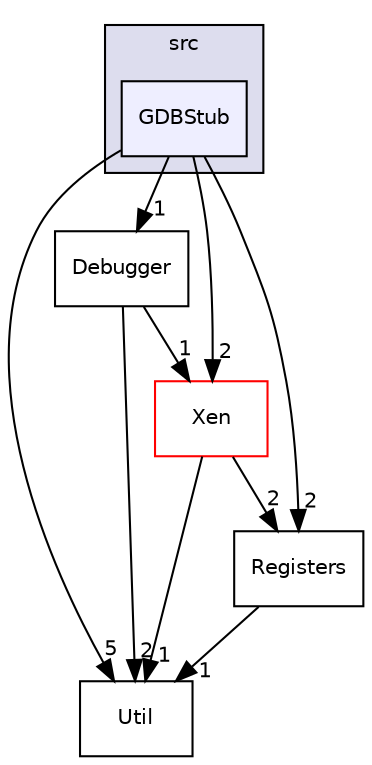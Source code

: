 digraph "src/GDBStub" {
  compound=true
  node [ fontsize="10", fontname="Helvetica"];
  edge [ labelfontsize="10", labelfontname="Helvetica"];
  subgraph clusterdir_68267d1309a1af8e8297ef4c3efbcdba {
    graph [ bgcolor="#ddddee", pencolor="black", label="src" fontname="Helvetica", fontsize="10", URL="dir_68267d1309a1af8e8297ef4c3efbcdba.html"]
  dir_35a93d272387cd44fa4214249fdff751 [shape=box, label="GDBStub", style="filled", fillcolor="#eeeeff", pencolor="black", URL="dir_35a93d272387cd44fa4214249fdff751.html"];
  }
  dir_b03d63d83e68abf734eecebd5f01aafd [shape=box label="Debugger" URL="dir_b03d63d83e68abf734eecebd5f01aafd.html"];
  dir_7eb35329246a1427d89c28c0ea67fbbe [shape=box label="Xen" fillcolor="white" style="filled" color="red" URL="dir_7eb35329246a1427d89c28c0ea67fbbe.html"];
  dir_e6c50e55c79f32e7b43fb12a00c71e3e [shape=box label="Registers" URL="dir_e6c50e55c79f32e7b43fb12a00c71e3e.html"];
  dir_3e37c3eecdc42aac03248fab5c81cb58 [shape=box label="Util" URL="dir_3e37c3eecdc42aac03248fab5c81cb58.html"];
  dir_b03d63d83e68abf734eecebd5f01aafd->dir_7eb35329246a1427d89c28c0ea67fbbe [headlabel="1", labeldistance=1.5 headhref="dir_000001_000011.html"];
  dir_b03d63d83e68abf734eecebd5f01aafd->dir_3e37c3eecdc42aac03248fab5c81cb58 [headlabel="2", labeldistance=1.5 headhref="dir_000001_000010.html"];
  dir_7eb35329246a1427d89c28c0ea67fbbe->dir_e6c50e55c79f32e7b43fb12a00c71e3e [headlabel="2", labeldistance=1.5 headhref="dir_000011_000003.html"];
  dir_7eb35329246a1427d89c28c0ea67fbbe->dir_3e37c3eecdc42aac03248fab5c81cb58 [headlabel="1", labeldistance=1.5 headhref="dir_000011_000010.html"];
  dir_35a93d272387cd44fa4214249fdff751->dir_b03d63d83e68abf734eecebd5f01aafd [headlabel="1", labeldistance=1.5 headhref="dir_000002_000001.html"];
  dir_35a93d272387cd44fa4214249fdff751->dir_7eb35329246a1427d89c28c0ea67fbbe [headlabel="2", labeldistance=1.5 headhref="dir_000002_000011.html"];
  dir_35a93d272387cd44fa4214249fdff751->dir_e6c50e55c79f32e7b43fb12a00c71e3e [headlabel="2", labeldistance=1.5 headhref="dir_000002_000003.html"];
  dir_35a93d272387cd44fa4214249fdff751->dir_3e37c3eecdc42aac03248fab5c81cb58 [headlabel="5", labeldistance=1.5 headhref="dir_000002_000010.html"];
  dir_e6c50e55c79f32e7b43fb12a00c71e3e->dir_3e37c3eecdc42aac03248fab5c81cb58 [headlabel="1", labeldistance=1.5 headhref="dir_000003_000010.html"];
}
